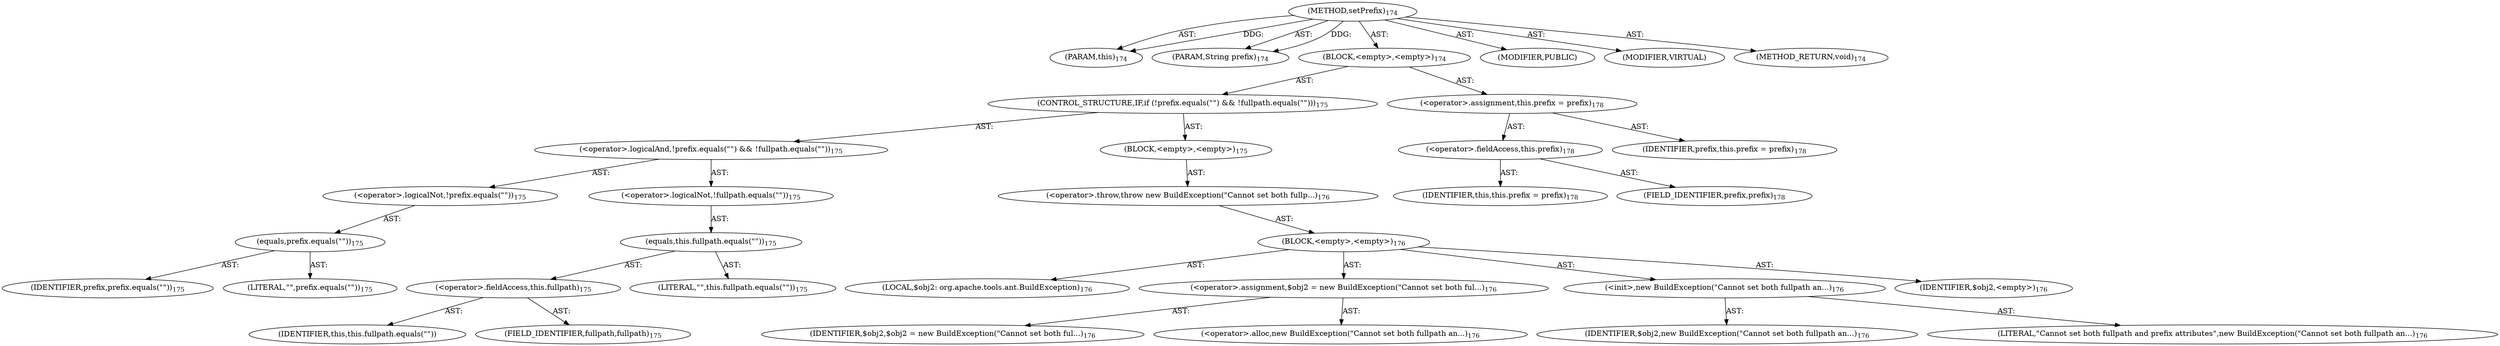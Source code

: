 digraph "setPrefix" {  
"111669149702" [label = <(METHOD,setPrefix)<SUB>174</SUB>> ]
"115964116995" [label = <(PARAM,this)<SUB>174</SUB>> ]
"115964117016" [label = <(PARAM,String prefix)<SUB>174</SUB>> ]
"25769803790" [label = <(BLOCK,&lt;empty&gt;,&lt;empty&gt;)<SUB>174</SUB>> ]
"47244640262" [label = <(CONTROL_STRUCTURE,IF,if (!prefix.equals(&quot;&quot;) &amp;&amp; !fullpath.equals(&quot;&quot;)))<SUB>175</SUB>> ]
"30064771180" [label = <(&lt;operator&gt;.logicalAnd,!prefix.equals(&quot;&quot;) &amp;&amp; !fullpath.equals(&quot;&quot;))<SUB>175</SUB>> ]
"30064771181" [label = <(&lt;operator&gt;.logicalNot,!prefix.equals(&quot;&quot;))<SUB>175</SUB>> ]
"30064771182" [label = <(equals,prefix.equals(&quot;&quot;))<SUB>175</SUB>> ]
"68719476832" [label = <(IDENTIFIER,prefix,prefix.equals(&quot;&quot;))<SUB>175</SUB>> ]
"90194313238" [label = <(LITERAL,&quot;&quot;,prefix.equals(&quot;&quot;))<SUB>175</SUB>> ]
"30064771183" [label = <(&lt;operator&gt;.logicalNot,!fullpath.equals(&quot;&quot;))<SUB>175</SUB>> ]
"30064771184" [label = <(equals,this.fullpath.equals(&quot;&quot;))<SUB>175</SUB>> ]
"30064771185" [label = <(&lt;operator&gt;.fieldAccess,this.fullpath)<SUB>175</SUB>> ]
"68719476833" [label = <(IDENTIFIER,this,this.fullpath.equals(&quot;&quot;))> ]
"55834574899" [label = <(FIELD_IDENTIFIER,fullpath,fullpath)<SUB>175</SUB>> ]
"90194313239" [label = <(LITERAL,&quot;&quot;,this.fullpath.equals(&quot;&quot;))<SUB>175</SUB>> ]
"25769803791" [label = <(BLOCK,&lt;empty&gt;,&lt;empty&gt;)<SUB>175</SUB>> ]
"30064771186" [label = <(&lt;operator&gt;.throw,throw new BuildException(&quot;Cannot set both fullp...)<SUB>176</SUB>> ]
"25769803792" [label = <(BLOCK,&lt;empty&gt;,&lt;empty&gt;)<SUB>176</SUB>> ]
"94489280514" [label = <(LOCAL,$obj2: org.apache.tools.ant.BuildException)<SUB>176</SUB>> ]
"30064771187" [label = <(&lt;operator&gt;.assignment,$obj2 = new BuildException(&quot;Cannot set both ful...)<SUB>176</SUB>> ]
"68719476834" [label = <(IDENTIFIER,$obj2,$obj2 = new BuildException(&quot;Cannot set both ful...)<SUB>176</SUB>> ]
"30064771188" [label = <(&lt;operator&gt;.alloc,new BuildException(&quot;Cannot set both fullpath an...)<SUB>176</SUB>> ]
"30064771189" [label = <(&lt;init&gt;,new BuildException(&quot;Cannot set both fullpath an...)<SUB>176</SUB>> ]
"68719476835" [label = <(IDENTIFIER,$obj2,new BuildException(&quot;Cannot set both fullpath an...)<SUB>176</SUB>> ]
"90194313240" [label = <(LITERAL,&quot;Cannot set both fullpath and prefix attributes&quot;,new BuildException(&quot;Cannot set both fullpath an...)<SUB>176</SUB>> ]
"68719476836" [label = <(IDENTIFIER,$obj2,&lt;empty&gt;)<SUB>176</SUB>> ]
"30064771190" [label = <(&lt;operator&gt;.assignment,this.prefix = prefix)<SUB>178</SUB>> ]
"30064771191" [label = <(&lt;operator&gt;.fieldAccess,this.prefix)<SUB>178</SUB>> ]
"68719476743" [label = <(IDENTIFIER,this,this.prefix = prefix)<SUB>178</SUB>> ]
"55834574900" [label = <(FIELD_IDENTIFIER,prefix,prefix)<SUB>178</SUB>> ]
"68719476837" [label = <(IDENTIFIER,prefix,this.prefix = prefix)<SUB>178</SUB>> ]
"133143986200" [label = <(MODIFIER,PUBLIC)> ]
"133143986201" [label = <(MODIFIER,VIRTUAL)> ]
"128849018886" [label = <(METHOD_RETURN,void)<SUB>174</SUB>> ]
  "111669149702" -> "115964116995"  [ label = "AST: "] 
  "111669149702" -> "115964117016"  [ label = "AST: "] 
  "111669149702" -> "25769803790"  [ label = "AST: "] 
  "111669149702" -> "133143986200"  [ label = "AST: "] 
  "111669149702" -> "133143986201"  [ label = "AST: "] 
  "111669149702" -> "128849018886"  [ label = "AST: "] 
  "25769803790" -> "47244640262"  [ label = "AST: "] 
  "25769803790" -> "30064771190"  [ label = "AST: "] 
  "47244640262" -> "30064771180"  [ label = "AST: "] 
  "47244640262" -> "25769803791"  [ label = "AST: "] 
  "30064771180" -> "30064771181"  [ label = "AST: "] 
  "30064771180" -> "30064771183"  [ label = "AST: "] 
  "30064771181" -> "30064771182"  [ label = "AST: "] 
  "30064771182" -> "68719476832"  [ label = "AST: "] 
  "30064771182" -> "90194313238"  [ label = "AST: "] 
  "30064771183" -> "30064771184"  [ label = "AST: "] 
  "30064771184" -> "30064771185"  [ label = "AST: "] 
  "30064771184" -> "90194313239"  [ label = "AST: "] 
  "30064771185" -> "68719476833"  [ label = "AST: "] 
  "30064771185" -> "55834574899"  [ label = "AST: "] 
  "25769803791" -> "30064771186"  [ label = "AST: "] 
  "30064771186" -> "25769803792"  [ label = "AST: "] 
  "25769803792" -> "94489280514"  [ label = "AST: "] 
  "25769803792" -> "30064771187"  [ label = "AST: "] 
  "25769803792" -> "30064771189"  [ label = "AST: "] 
  "25769803792" -> "68719476836"  [ label = "AST: "] 
  "30064771187" -> "68719476834"  [ label = "AST: "] 
  "30064771187" -> "30064771188"  [ label = "AST: "] 
  "30064771189" -> "68719476835"  [ label = "AST: "] 
  "30064771189" -> "90194313240"  [ label = "AST: "] 
  "30064771190" -> "30064771191"  [ label = "AST: "] 
  "30064771190" -> "68719476837"  [ label = "AST: "] 
  "30064771191" -> "68719476743"  [ label = "AST: "] 
  "30064771191" -> "55834574900"  [ label = "AST: "] 
  "111669149702" -> "115964116995"  [ label = "DDG: "] 
  "111669149702" -> "115964117016"  [ label = "DDG: "] 
}
